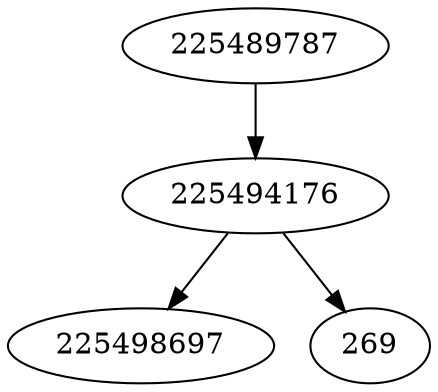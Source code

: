 strict digraph  {
225494176;
225498697;
225489787;
269;
225494176 -> 225498697;
225494176 -> 269;
225489787 -> 225494176;
}
